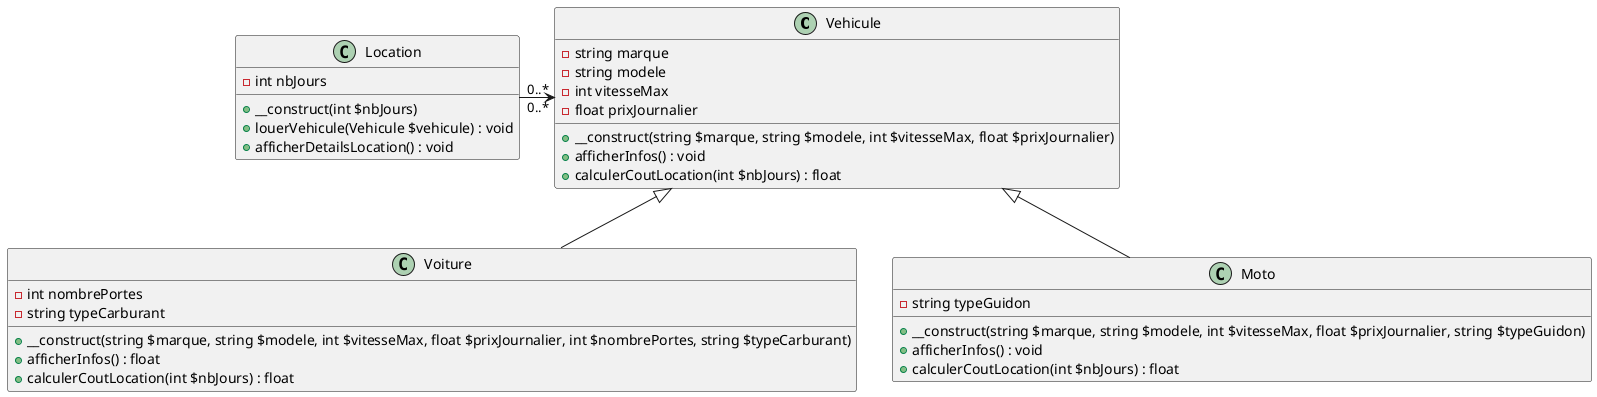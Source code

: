@startuml
class Vehicule {
  - string marque
  - string modele
  - int vitesseMax
  - float prixJournalier

  + __construct(string $marque, string $modele, int $vitesseMax, float $prixJournalier)
  + afficherInfos() : void
  + calculerCoutLocation(int $nbJours) : float
}

class Voiture {
  - int nombrePortes
  - string typeCarburant

  + __construct(string $marque, string $modele, int $vitesseMax, float $prixJournalier, int $nombrePortes, string $typeCarburant)
  + afficherInfos() : float
  + calculerCoutLocation(int $nbJours) : float

  }

class Moto {
  - string typeGuidon

  + __construct(string $marque, string $modele, int $vitesseMax, float $prixJournalier, string $typeGuidon)
  + afficherInfos() : void
  + calculerCoutLocation(int $nbJours) : float
}


class Location {
  - int nbJours

  + __construct(int $nbJours)
  + louerVehicule(Vehicule $vehicule) : void
  + afficherDetailsLocation() : void
}

Vehicule <|-- Voiture
Vehicule <|-- Moto
Location "0..*" -> "0..*" Vehicule

@enduml
